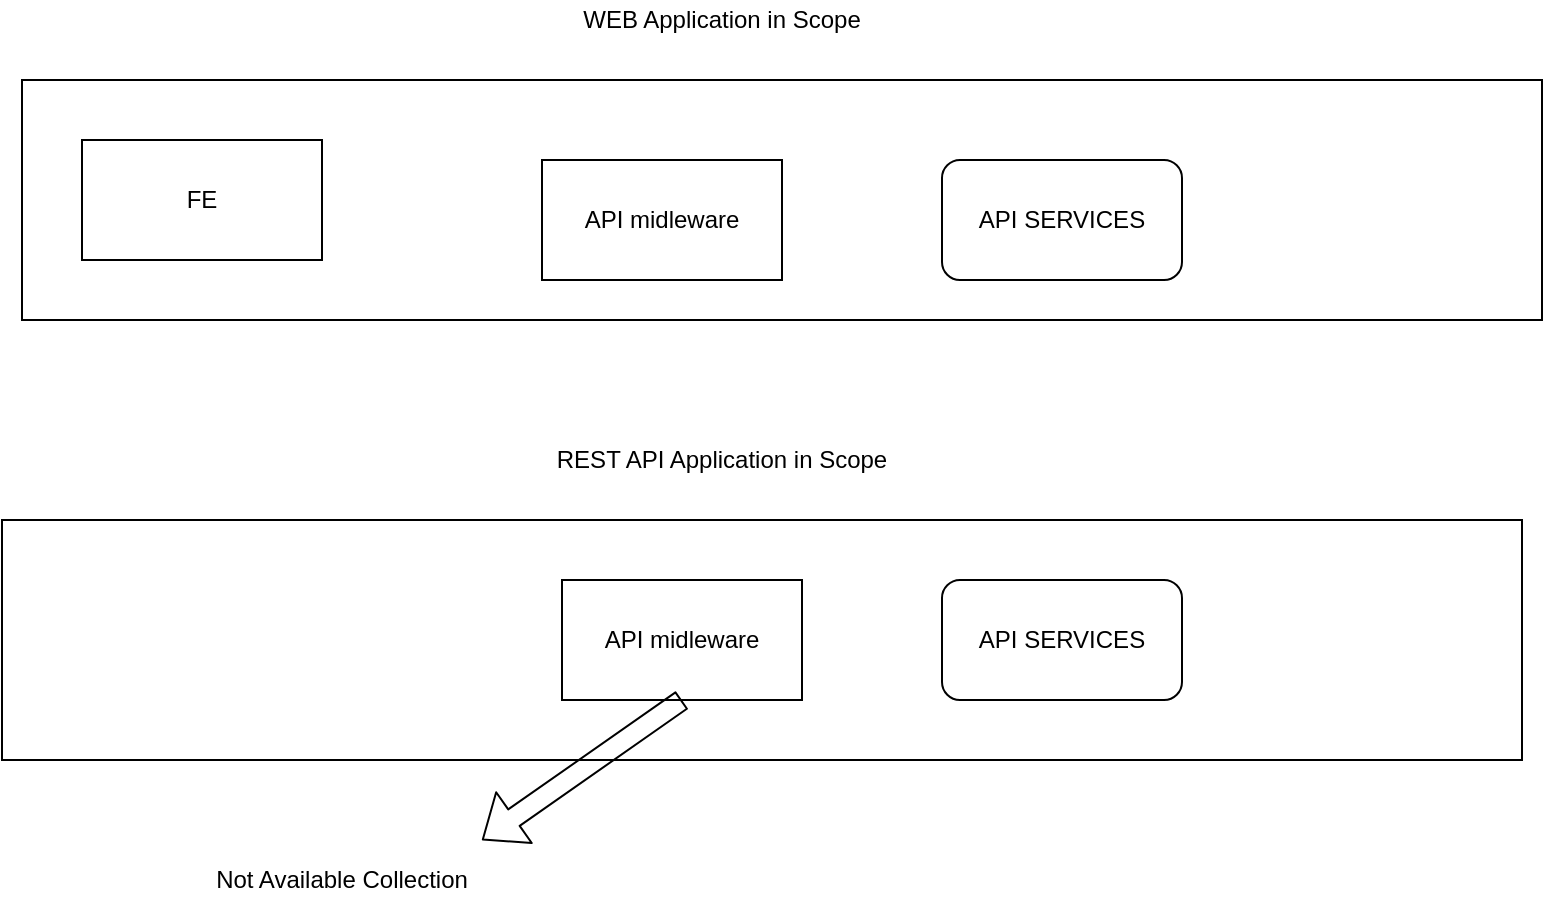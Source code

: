 <mxfile version="13.10.8" type="github"><diagram id="rbAsD8kOn9_BydYnwp20" name="Page-1"><mxGraphModel dx="868" dy="495" grid="1" gridSize="10" guides="1" tooltips="1" connect="1" arrows="1" fold="1" page="1" pageScale="1" pageWidth="827" pageHeight="1169" math="0" shadow="0"><root><mxCell id="0"/><mxCell id="1" parent="0"/><mxCell id="0X6lQE_oiGqa5GZRAVfp-6" value="" style="rounded=0;whiteSpace=wrap;html=1;" vertex="1" parent="1"><mxGeometry x="40" y="280" width="760" height="120" as="geometry"/></mxCell><mxCell id="0X6lQE_oiGqa5GZRAVfp-4" value="" style="rounded=0;whiteSpace=wrap;html=1;" vertex="1" parent="1"><mxGeometry x="50" y="60" width="760" height="120" as="geometry"/></mxCell><mxCell id="0X6lQE_oiGqa5GZRAVfp-1" value="FE" style="rounded=0;whiteSpace=wrap;html=1;" vertex="1" parent="1"><mxGeometry x="80" y="90" width="120" height="60" as="geometry"/></mxCell><mxCell id="0X6lQE_oiGqa5GZRAVfp-2" value="API SERVICES" style="rounded=1;whiteSpace=wrap;html=1;" vertex="1" parent="1"><mxGeometry x="510" y="100" width="120" height="60" as="geometry"/></mxCell><mxCell id="0X6lQE_oiGqa5GZRAVfp-3" value="API midleware" style="rounded=0;whiteSpace=wrap;html=1;" vertex="1" parent="1"><mxGeometry x="310" y="100" width="120" height="60" as="geometry"/></mxCell><mxCell id="0X6lQE_oiGqa5GZRAVfp-5" value="API SERVICES" style="rounded=1;whiteSpace=wrap;html=1;" vertex="1" parent="1"><mxGeometry x="510" y="310" width="120" height="60" as="geometry"/></mxCell><mxCell id="0X6lQE_oiGqa5GZRAVfp-8" value="API midleware" style="rounded=0;whiteSpace=wrap;html=1;" vertex="1" parent="1"><mxGeometry x="320" y="310" width="120" height="60" as="geometry"/></mxCell><mxCell id="0X6lQE_oiGqa5GZRAVfp-10" value="WEB Application in Scope" style="text;html=1;strokeColor=none;fillColor=none;align=center;verticalAlign=middle;whiteSpace=wrap;rounded=0;" vertex="1" parent="1"><mxGeometry x="290" y="20" width="220" height="20" as="geometry"/></mxCell><mxCell id="0X6lQE_oiGqa5GZRAVfp-11" value="REST API Application in Scope" style="text;html=1;strokeColor=none;fillColor=none;align=center;verticalAlign=middle;whiteSpace=wrap;rounded=0;" vertex="1" parent="1"><mxGeometry x="290" y="240" width="220" height="20" as="geometry"/></mxCell><mxCell id="0X6lQE_oiGqa5GZRAVfp-12" value="" style="shape=flexArrow;endArrow=classic;html=1;exitX=0.5;exitY=1;exitDx=0;exitDy=0;" edge="1" parent="1" source="0X6lQE_oiGqa5GZRAVfp-8"><mxGeometry width="50" height="50" relative="1" as="geometry"><mxPoint x="390" y="300" as="sourcePoint"/><mxPoint x="280" y="440" as="targetPoint"/></mxGeometry></mxCell><mxCell id="0X6lQE_oiGqa5GZRAVfp-13" value="Not Available Collection" style="text;html=1;strokeColor=none;fillColor=none;align=center;verticalAlign=middle;whiteSpace=wrap;rounded=0;" vertex="1" parent="1"><mxGeometry x="100" y="450" width="220" height="20" as="geometry"/></mxCell></root></mxGraphModel></diagram></mxfile>